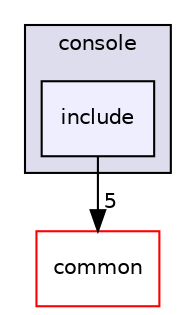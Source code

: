 digraph "modules/console/include" {
  bgcolor=transparent;
  compound=true
  node [ fontsize="10", fontname="Helvetica"];
  edge [ labelfontsize="10", labelfontname="Helvetica"];
  subgraph clusterdir_54cc64e2ea7c4056846f30fb8a29725d {
    graph [ bgcolor="#ddddee", pencolor="black", label="console" fontname="Helvetica", fontsize="10", URL="dir_54cc64e2ea7c4056846f30fb8a29725d.html"]
  dir_387aef48785a29a8ef6b916789fc64fb [shape=box, label="include", style="filled", fillcolor="#eeeeff", pencolor="black", URL="dir_387aef48785a29a8ef6b916789fc64fb.html"];
  }
  dir_9a5e51f49964887903df6eed98080585 [shape=box label="common" color="red" URL="dir_9a5e51f49964887903df6eed98080585.html"];
  dir_387aef48785a29a8ef6b916789fc64fb->dir_9a5e51f49964887903df6eed98080585 [headlabel="5", labeldistance=1.5 headhref="dir_000005_000002.html"];
}
